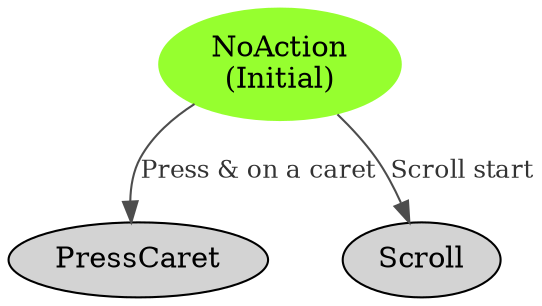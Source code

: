 


digraph event_hub_states {
  node [style=filled];
  edge [color="gray30", fontcolor="gray20", fontsize=12]

  NoAction [label="NoAction\n(Initial)"color="#96FF2F"];
  NoAction -> PressCaret [label="Press & on a caret"];#  NoAction -> PressNoCare% [label="Press & not on a caret"];
  NoAction -> Scroll [label="Scroll start"];

}
